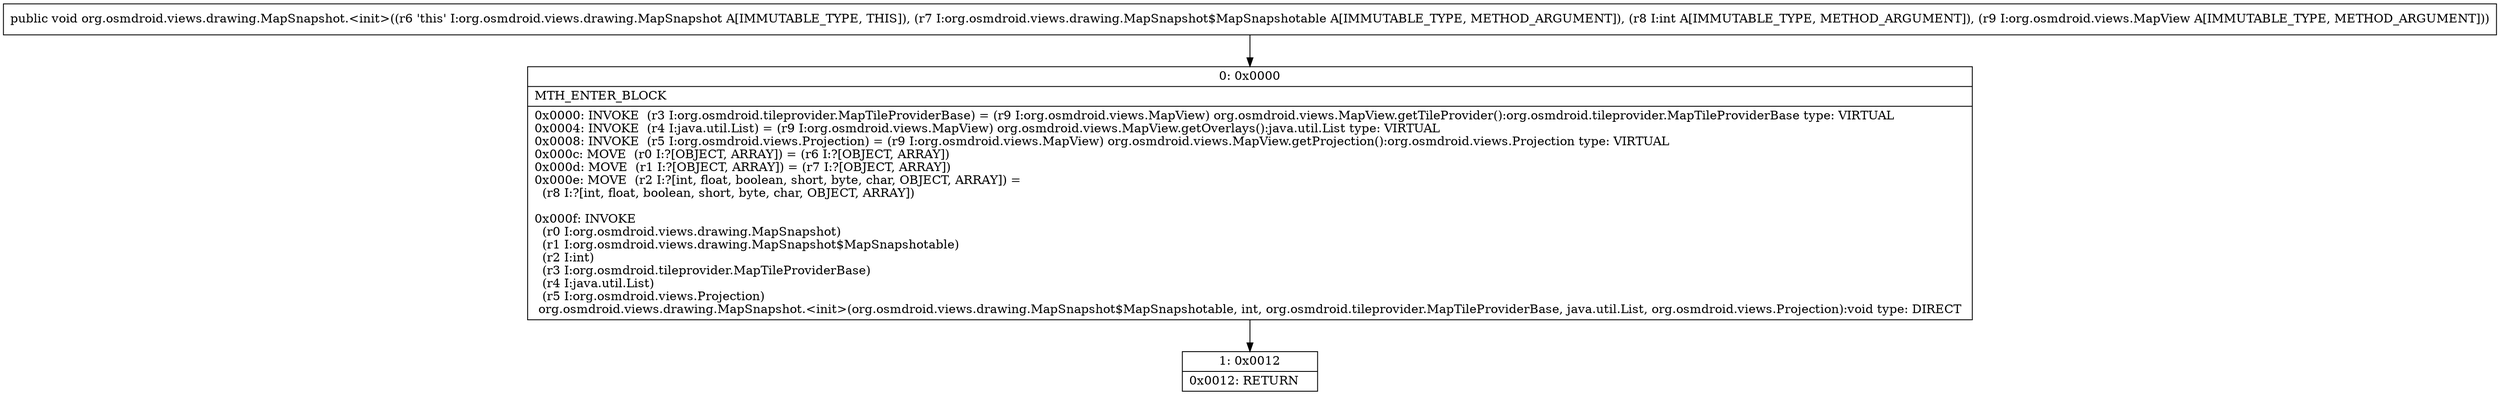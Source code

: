 digraph "CFG fororg.osmdroid.views.drawing.MapSnapshot.\<init\>(Lorg\/osmdroid\/views\/drawing\/MapSnapshot$MapSnapshotable;ILorg\/osmdroid\/views\/MapView;)V" {
Node_0 [shape=record,label="{0\:\ 0x0000|MTH_ENTER_BLOCK\l|0x0000: INVOKE  (r3 I:org.osmdroid.tileprovider.MapTileProviderBase) = (r9 I:org.osmdroid.views.MapView) org.osmdroid.views.MapView.getTileProvider():org.osmdroid.tileprovider.MapTileProviderBase type: VIRTUAL \l0x0004: INVOKE  (r4 I:java.util.List) = (r9 I:org.osmdroid.views.MapView) org.osmdroid.views.MapView.getOverlays():java.util.List type: VIRTUAL \l0x0008: INVOKE  (r5 I:org.osmdroid.views.Projection) = (r9 I:org.osmdroid.views.MapView) org.osmdroid.views.MapView.getProjection():org.osmdroid.views.Projection type: VIRTUAL \l0x000c: MOVE  (r0 I:?[OBJECT, ARRAY]) = (r6 I:?[OBJECT, ARRAY]) \l0x000d: MOVE  (r1 I:?[OBJECT, ARRAY]) = (r7 I:?[OBJECT, ARRAY]) \l0x000e: MOVE  (r2 I:?[int, float, boolean, short, byte, char, OBJECT, ARRAY]) = \l  (r8 I:?[int, float, boolean, short, byte, char, OBJECT, ARRAY])\l \l0x000f: INVOKE  \l  (r0 I:org.osmdroid.views.drawing.MapSnapshot)\l  (r1 I:org.osmdroid.views.drawing.MapSnapshot$MapSnapshotable)\l  (r2 I:int)\l  (r3 I:org.osmdroid.tileprovider.MapTileProviderBase)\l  (r4 I:java.util.List)\l  (r5 I:org.osmdroid.views.Projection)\l org.osmdroid.views.drawing.MapSnapshot.\<init\>(org.osmdroid.views.drawing.MapSnapshot$MapSnapshotable, int, org.osmdroid.tileprovider.MapTileProviderBase, java.util.List, org.osmdroid.views.Projection):void type: DIRECT \l}"];
Node_1 [shape=record,label="{1\:\ 0x0012|0x0012: RETURN   \l}"];
MethodNode[shape=record,label="{public void org.osmdroid.views.drawing.MapSnapshot.\<init\>((r6 'this' I:org.osmdroid.views.drawing.MapSnapshot A[IMMUTABLE_TYPE, THIS]), (r7 I:org.osmdroid.views.drawing.MapSnapshot$MapSnapshotable A[IMMUTABLE_TYPE, METHOD_ARGUMENT]), (r8 I:int A[IMMUTABLE_TYPE, METHOD_ARGUMENT]), (r9 I:org.osmdroid.views.MapView A[IMMUTABLE_TYPE, METHOD_ARGUMENT])) }"];
MethodNode -> Node_0;
Node_0 -> Node_1;
}

